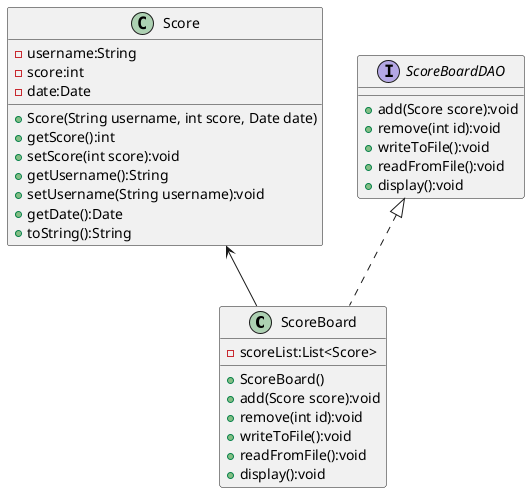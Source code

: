 @startuml
'https://plantuml.com/class-diagram

class ScoreBoard {
    - scoreList:List<Score>
    + ScoreBoard()
    + add(Score score):void
    + remove(int id):void
    + writeToFile():void
    + readFromFile():void
    + display():void
}

class Score {
    - username:String
    - score:int
    - date:Date
    + Score(String username, int score, Date date)
    + getScore():int
    + setScore(int score):void
    + getUsername():String
    + setUsername(String username):void
    + getDate():Date
    + toString():String
}

interface ScoreBoardDAO {
    + add(Score score):void
    + remove(int id):void
    + writeToFile():void
    + readFromFile():void
    + display():void
}

ScoreBoardDAO <|.. ScoreBoard
Score <-- ScoreBoard

@enduml